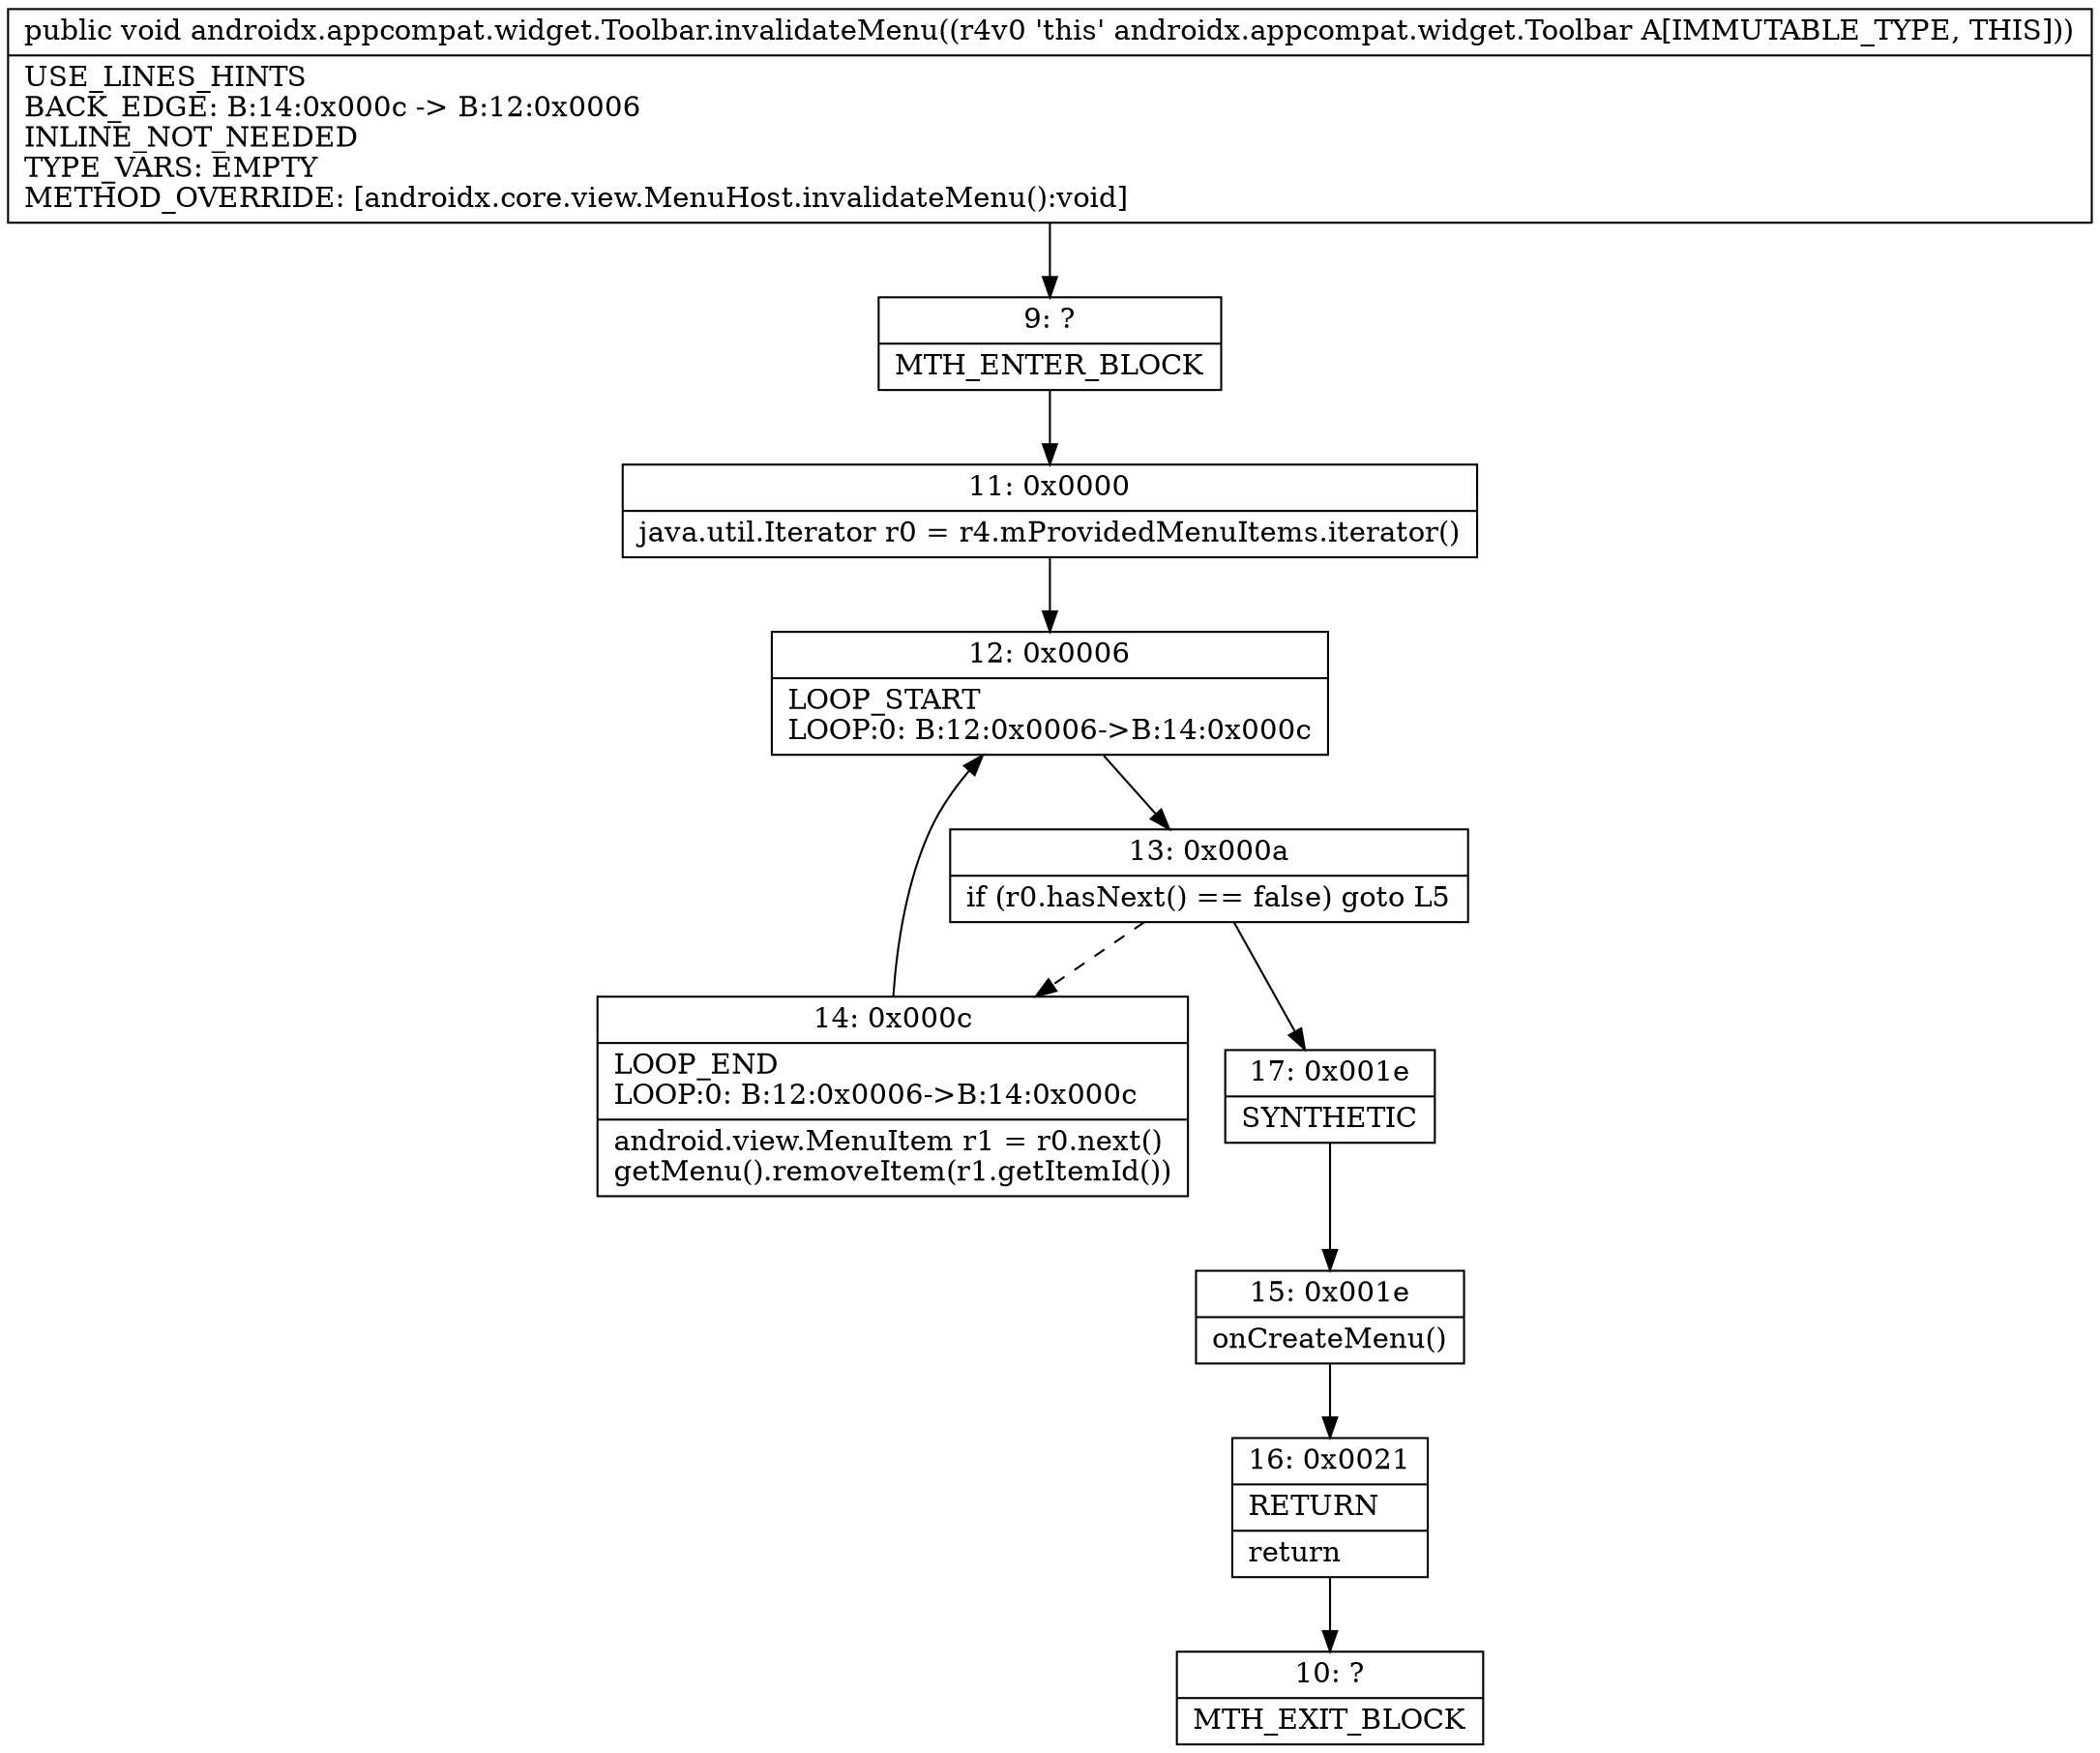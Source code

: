 digraph "CFG forandroidx.appcompat.widget.Toolbar.invalidateMenu()V" {
Node_9 [shape=record,label="{9\:\ ?|MTH_ENTER_BLOCK\l}"];
Node_11 [shape=record,label="{11\:\ 0x0000|java.util.Iterator r0 = r4.mProvidedMenuItems.iterator()\l}"];
Node_12 [shape=record,label="{12\:\ 0x0006|LOOP_START\lLOOP:0: B:12:0x0006\-\>B:14:0x000c\l}"];
Node_13 [shape=record,label="{13\:\ 0x000a|if (r0.hasNext() == false) goto L5\l}"];
Node_14 [shape=record,label="{14\:\ 0x000c|LOOP_END\lLOOP:0: B:12:0x0006\-\>B:14:0x000c\l|android.view.MenuItem r1 = r0.next()\lgetMenu().removeItem(r1.getItemId())\l}"];
Node_17 [shape=record,label="{17\:\ 0x001e|SYNTHETIC\l}"];
Node_15 [shape=record,label="{15\:\ 0x001e|onCreateMenu()\l}"];
Node_16 [shape=record,label="{16\:\ 0x0021|RETURN\l|return\l}"];
Node_10 [shape=record,label="{10\:\ ?|MTH_EXIT_BLOCK\l}"];
MethodNode[shape=record,label="{public void androidx.appcompat.widget.Toolbar.invalidateMenu((r4v0 'this' androidx.appcompat.widget.Toolbar A[IMMUTABLE_TYPE, THIS]))  | USE_LINES_HINTS\lBACK_EDGE: B:14:0x000c \-\> B:12:0x0006\lINLINE_NOT_NEEDED\lTYPE_VARS: EMPTY\lMETHOD_OVERRIDE: [androidx.core.view.MenuHost.invalidateMenu():void]\l}"];
MethodNode -> Node_9;Node_9 -> Node_11;
Node_11 -> Node_12;
Node_12 -> Node_13;
Node_13 -> Node_14[style=dashed];
Node_13 -> Node_17;
Node_14 -> Node_12;
Node_17 -> Node_15;
Node_15 -> Node_16;
Node_16 -> Node_10;
}


